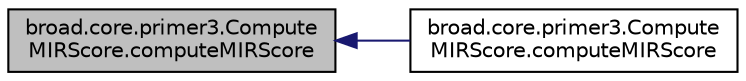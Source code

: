 digraph "broad.core.primer3.ComputeMIRScore.computeMIRScore"
{
  edge [fontname="Helvetica",fontsize="10",labelfontname="Helvetica",labelfontsize="10"];
  node [fontname="Helvetica",fontsize="10",shape=record];
  rankdir="LR";
  Node1 [label="broad.core.primer3.Compute\lMIRScore.computeMIRScore",height=0.2,width=0.4,color="black", fillcolor="grey75", style="filled" fontcolor="black"];
  Node1 -> Node2 [dir="back",color="midnightblue",fontsize="10",style="solid",fontname="Helvetica"];
  Node2 [label="broad.core.primer3.Compute\lMIRScore.computeMIRScore",height=0.2,width=0.4,color="black", fillcolor="white", style="filled",URL="$classbroad_1_1core_1_1primer3_1_1_compute_m_i_r_score.html#a00eecf8ee3e552d9cad7e83ad778e7c1"];
}
